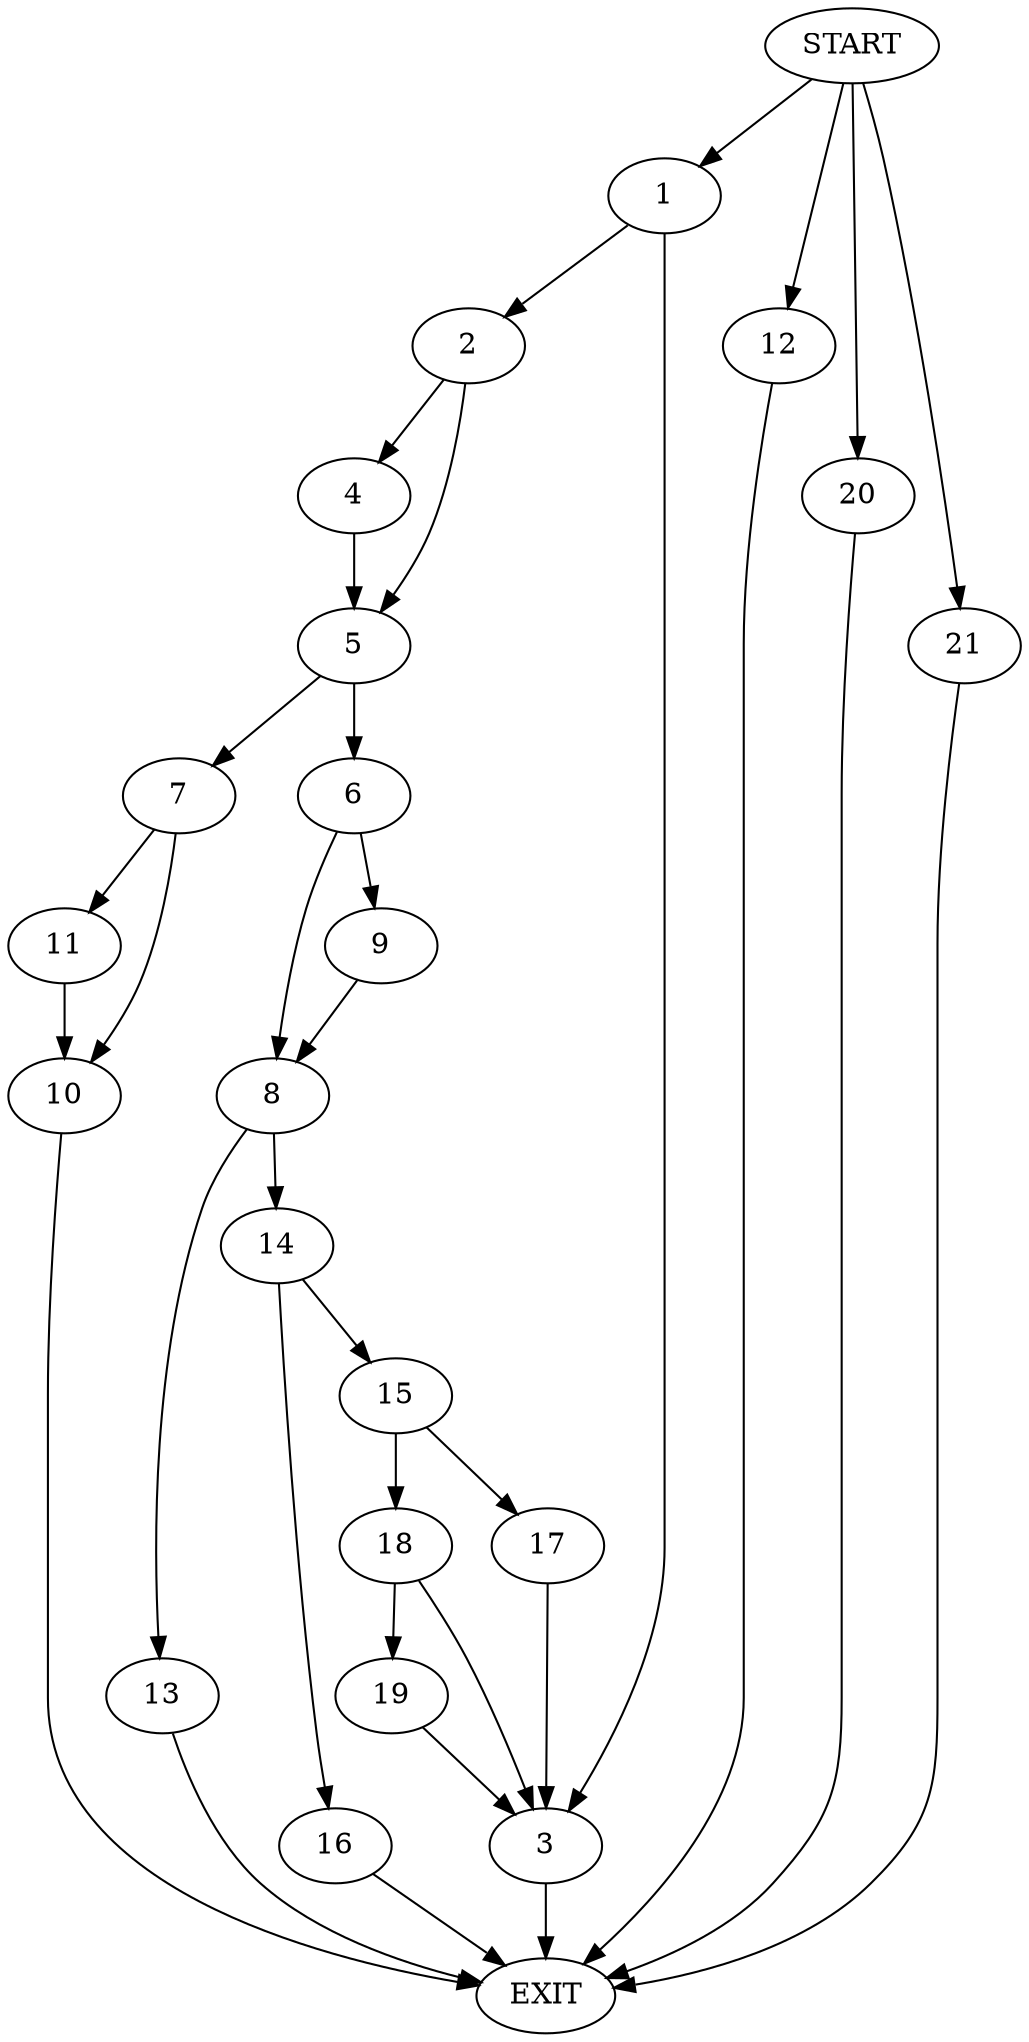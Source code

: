 digraph {
0 [label="START"]
22 [label="EXIT"]
0 -> 1
1 -> 2
1 -> 3
2 -> 4
2 -> 5
3 -> 22
5 -> 6
5 -> 7
4 -> 5
6 -> 8
6 -> 9
7 -> 10
7 -> 11
0 -> 12
12 -> 22
10 -> 22
11 -> 10
9 -> 8
8 -> 13
8 -> 14
14 -> 15
14 -> 16
13 -> 22
15 -> 17
15 -> 18
16 -> 22
18 -> 19
18 -> 3
17 -> 3
0 -> 20
20 -> 22
0 -> 21
21 -> 22
19 -> 3
}
